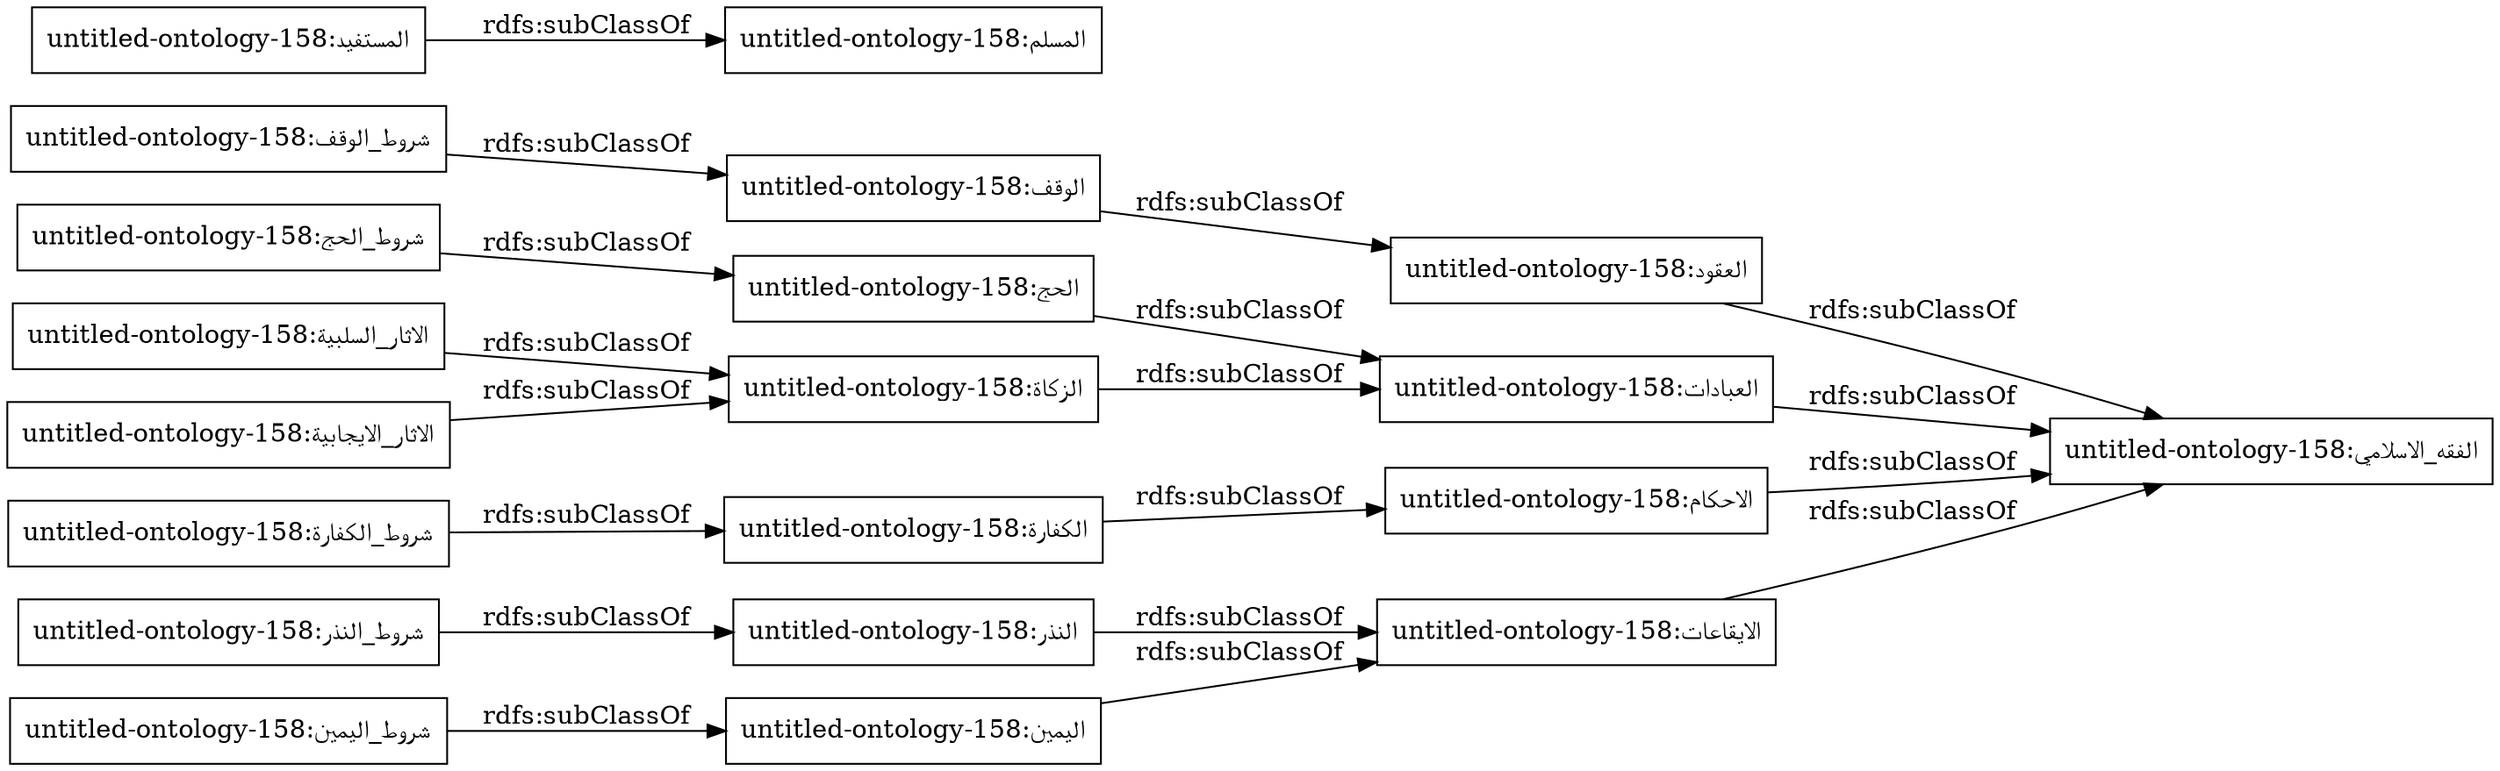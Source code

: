 digraph ar2dtool_diagram { 
rankdir=LR;
size="1000"
node [shape = rectangle, color="black"]; "untitled-ontology-158:اليمين" "untitled-ontology-158:الحج" "untitled-ontology-158:الاثار_السلبية" "untitled-ontology-158:العقود" "untitled-ontology-158:الفقه_الاسلامي" "untitled-ontology-158:الوقف" "untitled-ontology-158:المستفيد" "untitled-ontology-158:الزكاة" "untitled-ontology-158:الكفارة" "untitled-ontology-158:شروط_الحج" "untitled-ontology-158:شروط_اليمين" "untitled-ontology-158:النذر" "untitled-ontology-158:العبادات" "untitled-ontology-158:الايقاعات" "untitled-ontology-158:شروط_الوقف" "untitled-ontology-158:الاحكام" "untitled-ontology-158:المسلم" "untitled-ontology-158:الاثار_الايجابية" "untitled-ontology-158:شروط_النذر" "untitled-ontology-158:شروط_الكفارة" ; /*classes style*/
	"untitled-ontology-158:الاثار_الايجابية" -> "untitled-ontology-158:الزكاة" [ label = "rdfs:subClassOf" ];
	"untitled-ontology-158:المستفيد" -> "untitled-ontology-158:المسلم" [ label = "rdfs:subClassOf" ];
	"untitled-ontology-158:شروط_الوقف" -> "untitled-ontology-158:الوقف" [ label = "rdfs:subClassOf" ];
	"untitled-ontology-158:شروط_اليمين" -> "untitled-ontology-158:اليمين" [ label = "rdfs:subClassOf" ];
	"untitled-ontology-158:الزكاة" -> "untitled-ontology-158:العبادات" [ label = "rdfs:subClassOf" ];
	"untitled-ontology-158:النذر" -> "untitled-ontology-158:الايقاعات" [ label = "rdfs:subClassOf" ];
	"untitled-ontology-158:الاثار_السلبية" -> "untitled-ontology-158:الزكاة" [ label = "rdfs:subClassOf" ];
	"untitled-ontology-158:الحج" -> "untitled-ontology-158:العبادات" [ label = "rdfs:subClassOf" ];
	"untitled-ontology-158:اليمين" -> "untitled-ontology-158:الايقاعات" [ label = "rdfs:subClassOf" ];
	"untitled-ontology-158:الوقف" -> "untitled-ontology-158:العقود" [ label = "rdfs:subClassOf" ];
	"untitled-ontology-158:العقود" -> "untitled-ontology-158:الفقه_الاسلامي" [ label = "rdfs:subClassOf" ];
	"untitled-ontology-158:العبادات" -> "untitled-ontology-158:الفقه_الاسلامي" [ label = "rdfs:subClassOf" ];
	"untitled-ontology-158:الايقاعات" -> "untitled-ontology-158:الفقه_الاسلامي" [ label = "rdfs:subClassOf" ];
	"untitled-ontology-158:شروط_الحج" -> "untitled-ontology-158:الحج" [ label = "rdfs:subClassOf" ];
	"untitled-ontology-158:الاحكام" -> "untitled-ontology-158:الفقه_الاسلامي" [ label = "rdfs:subClassOf" ];
	"untitled-ontology-158:شروط_الكفارة" -> "untitled-ontology-158:الكفارة" [ label = "rdfs:subClassOf" ];
	"untitled-ontology-158:شروط_النذر" -> "untitled-ontology-158:النذر" [ label = "rdfs:subClassOf" ];
	"untitled-ontology-158:الكفارة" -> "untitled-ontology-158:الاحكام" [ label = "rdfs:subClassOf" ];

}

